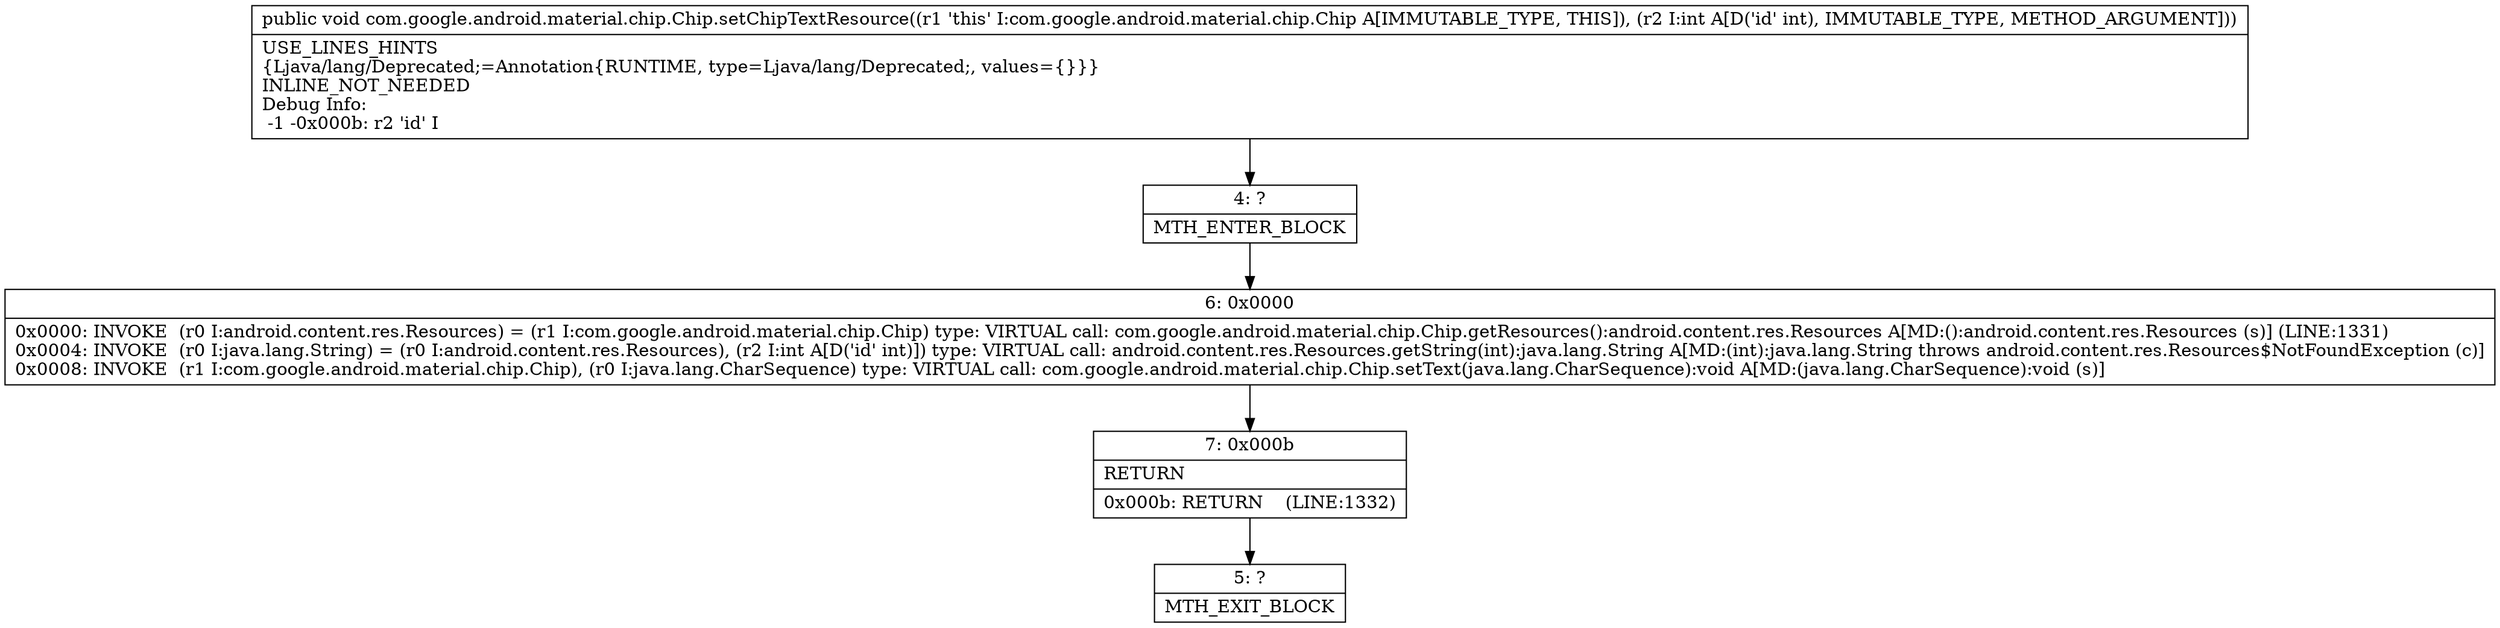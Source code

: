 digraph "CFG forcom.google.android.material.chip.Chip.setChipTextResource(I)V" {
Node_4 [shape=record,label="{4\:\ ?|MTH_ENTER_BLOCK\l}"];
Node_6 [shape=record,label="{6\:\ 0x0000|0x0000: INVOKE  (r0 I:android.content.res.Resources) = (r1 I:com.google.android.material.chip.Chip) type: VIRTUAL call: com.google.android.material.chip.Chip.getResources():android.content.res.Resources A[MD:():android.content.res.Resources (s)] (LINE:1331)\l0x0004: INVOKE  (r0 I:java.lang.String) = (r0 I:android.content.res.Resources), (r2 I:int A[D('id' int)]) type: VIRTUAL call: android.content.res.Resources.getString(int):java.lang.String A[MD:(int):java.lang.String throws android.content.res.Resources$NotFoundException (c)]\l0x0008: INVOKE  (r1 I:com.google.android.material.chip.Chip), (r0 I:java.lang.CharSequence) type: VIRTUAL call: com.google.android.material.chip.Chip.setText(java.lang.CharSequence):void A[MD:(java.lang.CharSequence):void (s)]\l}"];
Node_7 [shape=record,label="{7\:\ 0x000b|RETURN\l|0x000b: RETURN    (LINE:1332)\l}"];
Node_5 [shape=record,label="{5\:\ ?|MTH_EXIT_BLOCK\l}"];
MethodNode[shape=record,label="{public void com.google.android.material.chip.Chip.setChipTextResource((r1 'this' I:com.google.android.material.chip.Chip A[IMMUTABLE_TYPE, THIS]), (r2 I:int A[D('id' int), IMMUTABLE_TYPE, METHOD_ARGUMENT]))  | USE_LINES_HINTS\l\{Ljava\/lang\/Deprecated;=Annotation\{RUNTIME, type=Ljava\/lang\/Deprecated;, values=\{\}\}\}\lINLINE_NOT_NEEDED\lDebug Info:\l  \-1 \-0x000b: r2 'id' I\l}"];
MethodNode -> Node_4;Node_4 -> Node_6;
Node_6 -> Node_7;
Node_7 -> Node_5;
}

